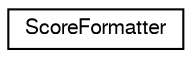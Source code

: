 digraph G
{
  edge [fontname="FreeSans",fontsize="10",labelfontname="FreeSans",labelfontsize="10"];
  node [fontname="FreeSans",fontsize="10",shape=record];
  rankdir=LR;
  Node1 [label="ScoreFormatter",height=0.2,width=0.4,color="black", fillcolor="white", style="filled",URL="$d1/db3/classcom_1_1scoreloop_1_1client_1_1android_1_1core_1_1model_1_1_score_formatter.html"];
}

